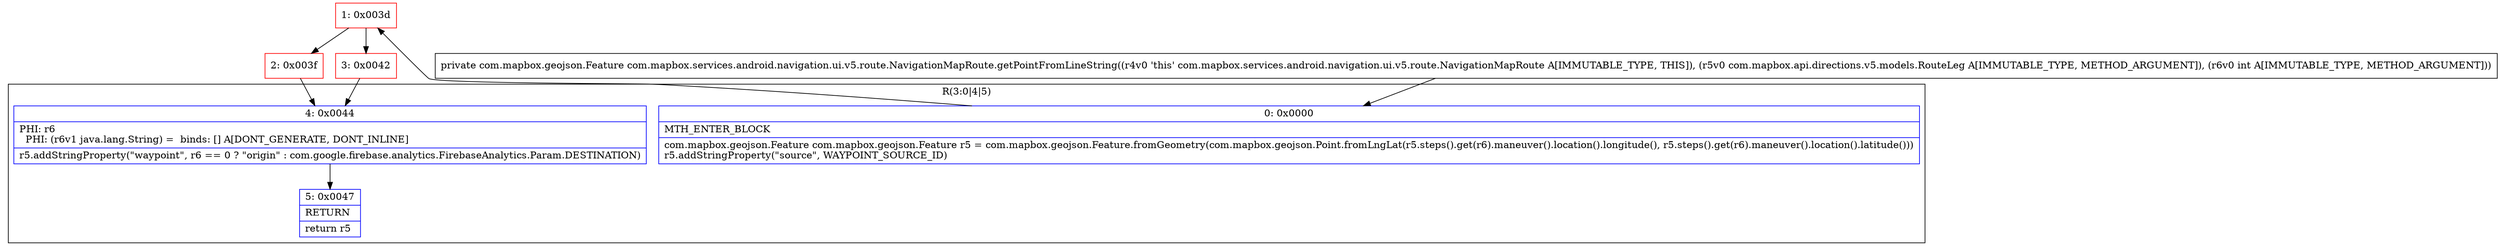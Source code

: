 digraph "CFG forcom.mapbox.services.android.navigation.ui.v5.route.NavigationMapRoute.getPointFromLineString(Lcom\/mapbox\/api\/directions\/v5\/models\/RouteLeg;I)Lcom\/mapbox\/geojson\/Feature;" {
subgraph cluster_Region_644278512 {
label = "R(3:0|4|5)";
node [shape=record,color=blue];
Node_0 [shape=record,label="{0\:\ 0x0000|MTH_ENTER_BLOCK\l|com.mapbox.geojson.Feature com.mapbox.geojson.Feature r5 = com.mapbox.geojson.Feature.fromGeometry(com.mapbox.geojson.Point.fromLngLat(r5.steps().get(r6).maneuver().location().longitude(), r5.steps().get(r6).maneuver().location().latitude()))\lr5.addStringProperty(\"source\", WAYPOINT_SOURCE_ID)\l}"];
Node_4 [shape=record,label="{4\:\ 0x0044|PHI: r6 \l  PHI: (r6v1 java.lang.String) =  binds: [] A[DONT_GENERATE, DONT_INLINE]\l|r5.addStringProperty(\"waypoint\", r6 == 0 ? \"origin\" : com.google.firebase.analytics.FirebaseAnalytics.Param.DESTINATION)\l}"];
Node_5 [shape=record,label="{5\:\ 0x0047|RETURN\l|return r5\l}"];
}
Node_1 [shape=record,color=red,label="{1\:\ 0x003d}"];
Node_2 [shape=record,color=red,label="{2\:\ 0x003f}"];
Node_3 [shape=record,color=red,label="{3\:\ 0x0042}"];
MethodNode[shape=record,label="{private com.mapbox.geojson.Feature com.mapbox.services.android.navigation.ui.v5.route.NavigationMapRoute.getPointFromLineString((r4v0 'this' com.mapbox.services.android.navigation.ui.v5.route.NavigationMapRoute A[IMMUTABLE_TYPE, THIS]), (r5v0 com.mapbox.api.directions.v5.models.RouteLeg A[IMMUTABLE_TYPE, METHOD_ARGUMENT]), (r6v0 int A[IMMUTABLE_TYPE, METHOD_ARGUMENT])) }"];
MethodNode -> Node_0;
Node_0 -> Node_1;
Node_4 -> Node_5;
Node_1 -> Node_2;
Node_1 -> Node_3;
Node_2 -> Node_4;
Node_3 -> Node_4;
}

